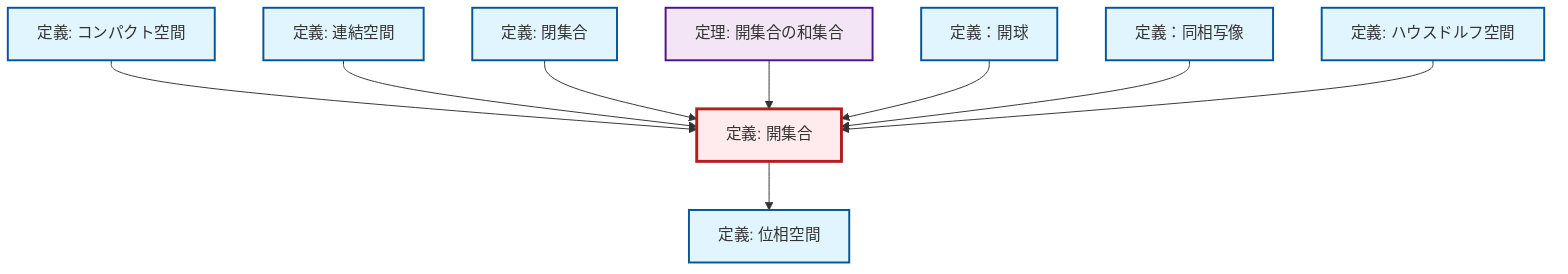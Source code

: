 graph TD
    classDef definition fill:#e1f5fe,stroke:#01579b,stroke-width:2px
    classDef theorem fill:#f3e5f5,stroke:#4a148c,stroke-width:2px
    classDef axiom fill:#fff3e0,stroke:#e65100,stroke-width:2px
    classDef example fill:#e8f5e9,stroke:#1b5e20,stroke-width:2px
    classDef current fill:#ffebee,stroke:#b71c1c,stroke-width:3px
    def-open-set["定義: 開集合"]:::definition
    thm-union-open-sets["定理: 開集合の和集合"]:::theorem
    def-connected["定義: 連結空間"]:::definition
    def-closed-set["定義: 閉集合"]:::definition
    def-open-ball["定義：開球"]:::definition
    def-compact["定義: コンパクト空間"]:::definition
    def-homeomorphism["定義：同相写像"]:::definition
    def-topological-space["定義: 位相空間"]:::definition
    def-hausdorff["定義: ハウスドルフ空間"]:::definition
    def-open-set --> def-topological-space
    def-compact --> def-open-set
    def-connected --> def-open-set
    def-closed-set --> def-open-set
    thm-union-open-sets --> def-open-set
    def-open-ball --> def-open-set
    def-homeomorphism --> def-open-set
    def-hausdorff --> def-open-set
    class def-open-set current